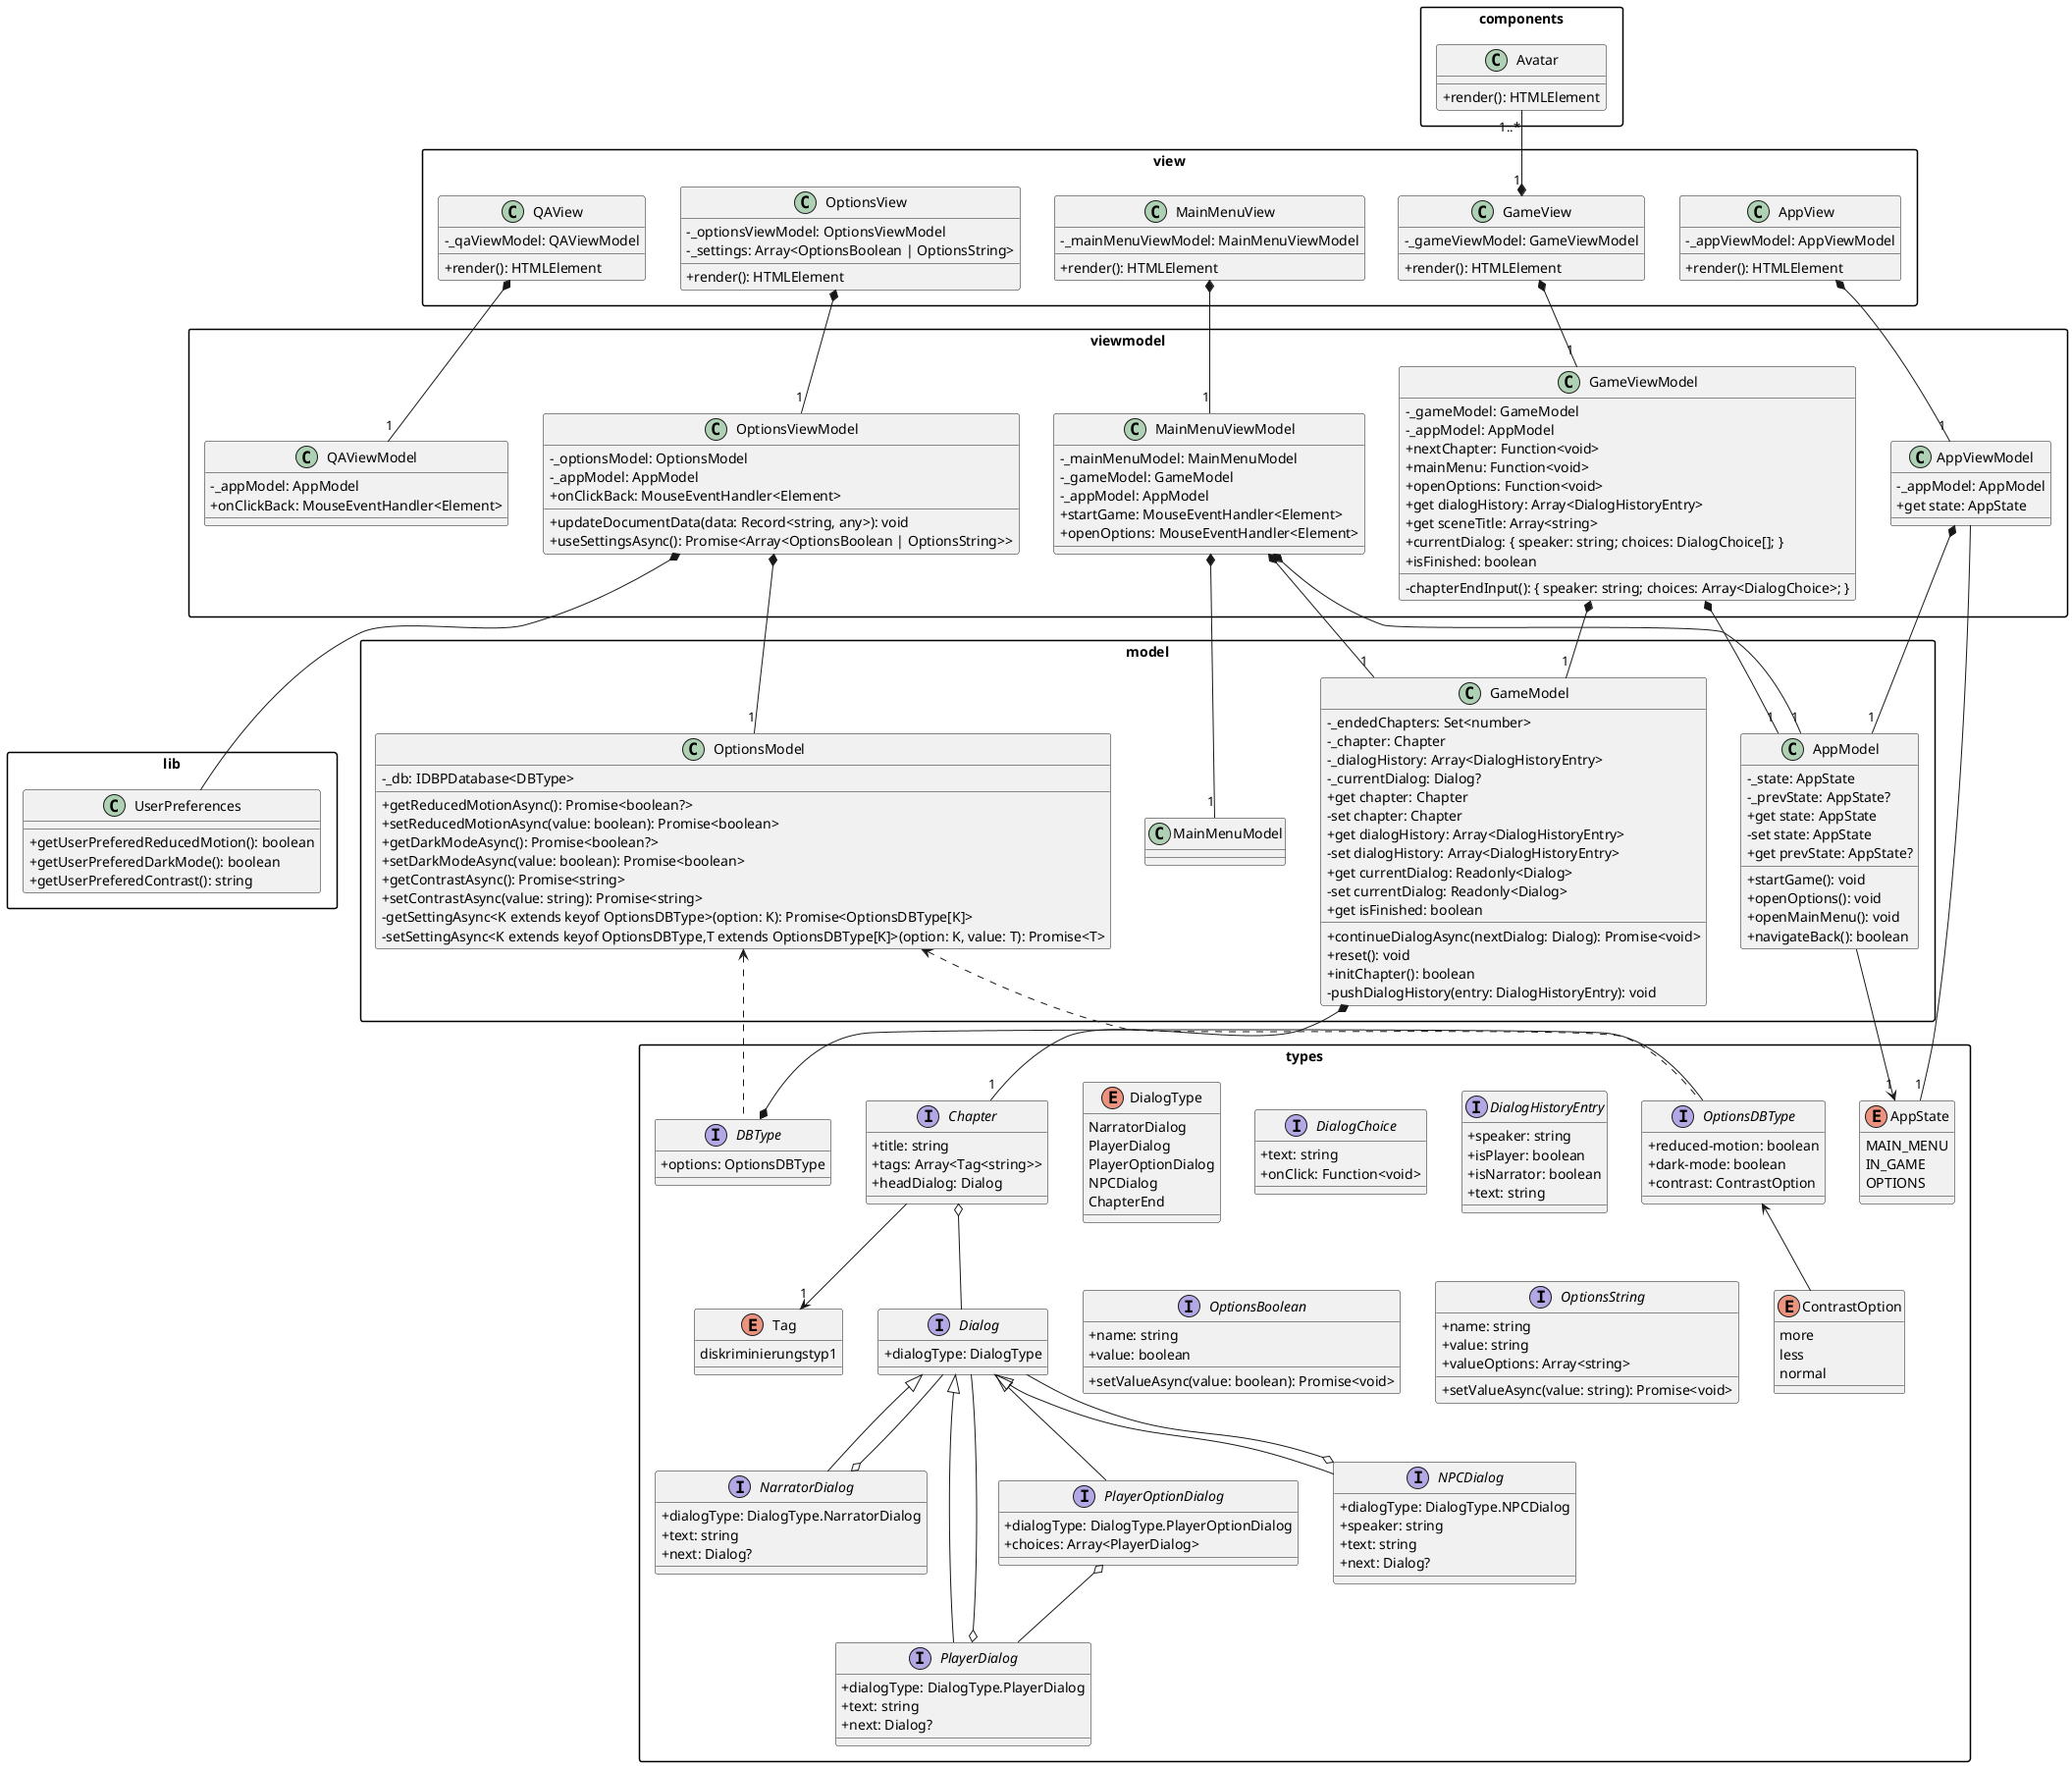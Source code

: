 @startuml Class Diagram
skinparam classAttributeIconSize 0
skinparam packageStyle rectangle

package lib {
    class UserPreferences {
        +getUserPreferedReducedMotion(): boolean
        +getUserPreferedDarkMode(): boolean
        +getUserPreferedContrast(): string
    }
}

package types {
    enum AppState {
        MAIN_MENU
        IN_GAME
        OPTIONS
    }

    enum DialogType {
        NarratorDialog
        PlayerDialog
        PlayerOptionDialog
        NPCDialog
        ChapterEnd
    }

    enum Tag {
        diskriminierungstyp1
    }

    interface Chapter {
        +title: string
        +tags: Array<Tag<string>>
        +headDialog: Dialog
    }
    Chapter --> "1" Tag
    Chapter o-- Dialog

    interface Dialog {
        +dialogType: DialogType
    }

    interface NarratorDialog extends Dialog {
        +dialogType: DialogType.NarratorDialog
        +text: string
        +next: Dialog?
    }
    NarratorDialog o-- Dialog

    interface PlayerDialog extends Dialog {
        +dialogType: DialogType.PlayerDialog
        +text: string
        +next: Dialog?
    }
    PlayerDialog o-- Dialog

    interface PlayerOptionDialog extends Dialog {
        +dialogType: DialogType.PlayerOptionDialog
        +choices: Array<PlayerDialog>
    }
    PlayerOptionDialog o-- PlayerDialog

    interface NPCDialog extends Dialog {
        +dialogType: DialogType.NPCDialog
        +speaker: string
        +text: string
        +next: Dialog?
    }
    NPCDialog o-- Dialog

    interface DialogChoice {
        +text: string
        +onClick: Function<void>
    }

    interface DialogHistoryEntry {
        +speaker: string
        +isPlayer: boolean
        +isNarrator: boolean
        +text: string
    }

    enum ContrastOption {
        more
        less
        normal
    }

    interface OptionsDBType {
        +reduced-motion: boolean
        +dark-mode: boolean
        +contrast: ContrastOption
    }
    OptionsDBType <-- ContrastOption

    interface DBType {
        +options: OptionsDBType
    }
    DBType *- OptionsDBType

    interface OptionsBoolean {
        +name: string
        +value: boolean
        +setValueAsync(value: boolean): Promise<void>
    }

    interface OptionsString {
        +name: string
        +value: string
        +setValueAsync(value: string): Promise<void>
        +valueOptions: Array<string>
    }
}

package components {
    class Avatar {
        + render(): HTMLElement
    }
}

package model {
    class AppModel {
        -_state: AppState
        -_prevState: AppState?
        +get state: AppState
        -set state: AppState
        +get prevState: AppState?
        +startGame(): void
        +openOptions(): void
        +openMainMenu(): void
        +navigateBack(): boolean
    }
    AppModel --> "1" AppState

    class GameModel {
        -_endedChapters: Set<number>
        -_chapter: Chapter
        -_dialogHistory: Array<DialogHistoryEntry>
        -_currentDialog: Dialog?
        +get chapter: Chapter
        -set chapter: Chapter
        +get dialogHistory: Array<DialogHistoryEntry>
        -set dialogHistory: Array<DialogHistoryEntry>
        +get currentDialog: Readonly<Dialog>
        -set currentDialog: Readonly<Dialog>
        +get isFinished: boolean
        +continueDialogAsync(nextDialog: Dialog): Promise<void>
        +reset(): void
        +initChapter(): boolean
        -pushDialogHistory(entry: DialogHistoryEntry): void
    }
    GameModel *-- "1" Chapter

    class MainMenuModel
    class OptionsModel {
        -_db: IDBPDatabase<DBType>
        +getReducedMotionAsync(): Promise<boolean?>
        +setReducedMotionAsync(value: boolean): Promise<boolean>
        +getDarkModeAsync(): Promise<boolean?>
        +setDarkModeAsync(value: boolean): Promise<boolean>
        +getContrastAsync(): Promise<string>
        +setContrastAsync(value: string): Promise<string>
        -getSettingAsync<K extends keyof OptionsDBType>(option: K): Promise<OptionsDBType[K]>
        -setSettingAsync<K extends keyof OptionsDBType,T extends OptionsDBType[K]>(option: K, value: T): Promise<T>
    }
    OptionsModel <.. DBType
    OptionsModel <.. OptionsDBType
}

package viewmodel {
    class AppViewModel {
        -_appModel: AppModel
        +get state: AppState
    }
    AppViewModel *-- "1" AppModel
    AppViewModel --- "1" AppState

    class GameViewModel {
        -_gameModel: GameModel
        -_appModel: AppModel
        +nextChapter: Function<void>
        +mainMenu: Function<void>
        +openOptions: Function<void>
        +get dialogHistory: Array<DialogHistoryEntry>
        +get sceneTitle: Array<string>
        -chapterEndInput(): { speaker: string; choices: Array<DialogChoice>; }
        +currentDialog: { speaker: string; choices: DialogChoice[]; }
        +isFinished: boolean
    }
    GameViewModel *-- "1" GameModel
    GameViewModel *-- "1" AppModel

    class MainMenuViewModel {
        -_mainMenuModel: MainMenuModel
        -_gameModel: GameModel
        -_appModel: AppModel
        +startGame: MouseEventHandler<Element>
        +openOptions: MouseEventHandler<Element>
    }
    MainMenuViewModel *-- "1" MainMenuModel
    MainMenuViewModel *-- "1" GameModel
    MainMenuViewModel *-- "1" AppModel

    class OptionsViewModel {
        -_optionsModel: OptionsModel
        -_appModel: AppModel
        +onClickBack: MouseEventHandler<Element>
        +updateDocumentData(data: Record<string, any>): void
        +useSettingsAsync(): Promise<Array<OptionsBoolean | OptionsString>>
    }
    OptionsViewModel *-- "1" OptionsModel
    UserPreferences -up-* OptionsViewModel

    class QAViewModel {
        -_appModel: AppModel
        +onClickBack: MouseEventHandler<Element>
    }
}

package view {
    class AppView {
        -_appViewModel: AppViewModel
        +render(): HTMLElement
    }
    AppView *-- "1" AppViewModel

    class GameView {
        -_gameViewModel: GameViewModel
        +render(): HTMLElement
    }
    GameView *-- "1" GameViewModel
    Avatar "1..*" -down-* "1" GameView

    class MainMenuView {
        -_mainMenuViewModel: MainMenuViewModel
        +render(): HTMLElement
    }
    MainMenuView *-- "1" MainMenuViewModel

    class OptionsView {
        -_optionsViewModel: OptionsViewModel
        -_settings: Array<OptionsBoolean | OptionsString>
        +render(): HTMLElement
    }
    OptionsView *-- "1" OptionsViewModel

    class QAView {
        -_qaViewModel: QAViewModel
        +render(): HTMLElement
    }
    QAView *-- "1" QAViewModel
}

@enduml
